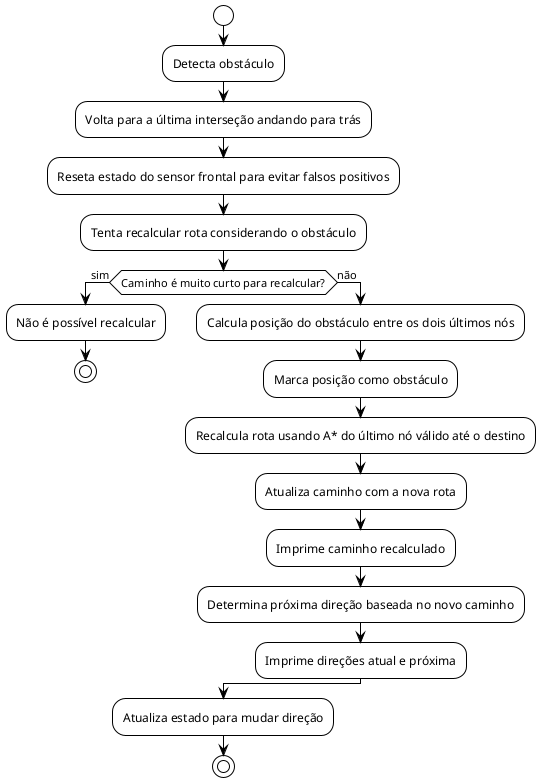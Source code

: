 @startuml
!theme plain

start
:Detecta obstáculo;
:Volta para a última interseção andando para trás;
:Reseta estado do sensor frontal para evitar falsos positivos;
:Tenta recalcular rota considerando o obstáculo;

if (Caminho é muito curto para recalcular?) then (sim)
  :Não é possível recalcular;
  stop
else (não)
  :Calcula posição do obstáculo entre os dois últimos nós;
  :Marca posição como obstáculo;
  :Recalcula rota usando A* do último nó válido até o destino;
  :Atualiza caminho com a nova rota;
  :Imprime caminho recalculado;
  :Determina próxima direção baseada no novo caminho;
  :Imprime direções atual e próxima;
endif

:Atualiza estado para mudar direção;
stop
@enduml